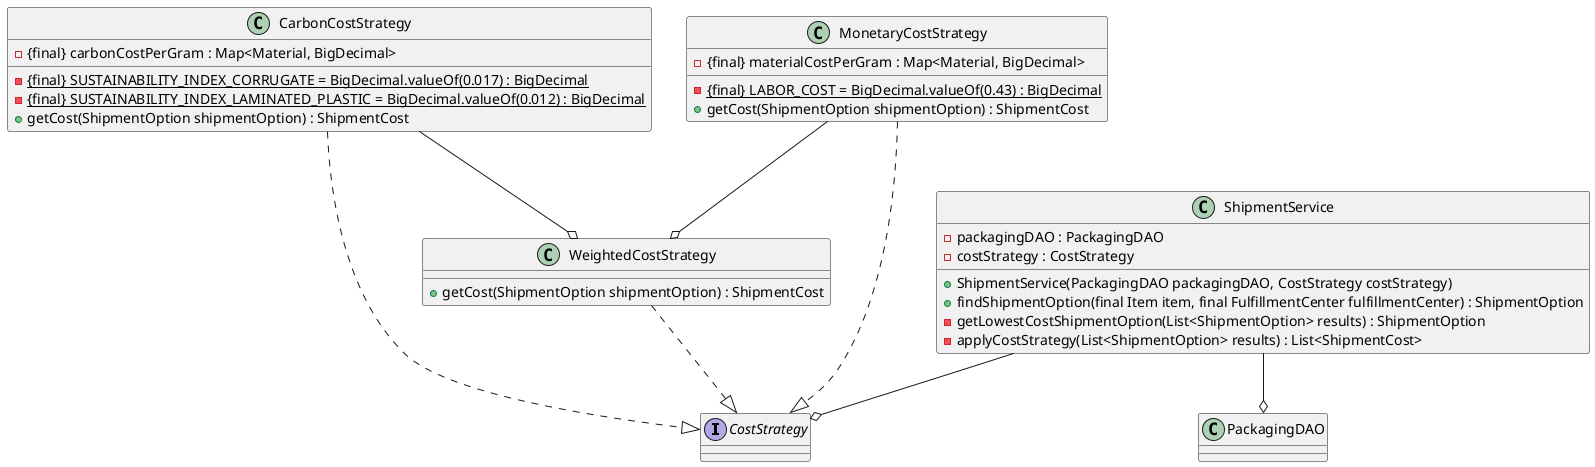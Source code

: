 @startuml
'https://plantuml.com/class-diagram

interface CostStrategy

ShipmentService --o PackagingDAO
ShipmentService --o CostStrategy
CarbonCostStrategy ..|> CostStrategy
MonetaryCostStrategy ..|> CostStrategy
WeightedCostStrategy ..|> CostStrategy
CarbonCostStrategy --o WeightedCostStrategy
MonetaryCostStrategy --o WeightedCostStrategy

class ShipmentService {
    - packagingDAO : PackagingDAO
    - costStrategy : CostStrategy

    + ShipmentService(PackagingDAO packagingDAO, CostStrategy costStrategy)
    + findShipmentOption(final Item item, final FulfillmentCenter fulfillmentCenter) : ShipmentOption
    - getLowestCostShipmentOption(List<ShipmentOption> results) : ShipmentOption
    - applyCostStrategy(List<ShipmentOption> results) : List<ShipmentCost>
}

class CarbonCostStrategy {
    - {static} {final} SUSTAINABILITY_INDEX_CORRUGATE = BigDecimal.valueOf(0.017) : BigDecimal
    - {static} {final} SUSTAINABILITY_INDEX_LAMINATED_PLASTIC = BigDecimal.valueOf(0.012) : BigDecimal
    - {final} carbonCostPerGram : Map<Material, BigDecimal>

    + getCost(ShipmentOption shipmentOption) : ShipmentCost
}

class MonetaryCostStrategy {
    - {static} {final} LABOR_COST = BigDecimal.valueOf(0.43) : BigDecimal
    - {final} materialCostPerGram : Map<Material, BigDecimal>

    + getCost(ShipmentOption shipmentOption) : ShipmentCost
}
class WeightedCostStrategy {

    + getCost(ShipmentOption shipmentOption) : ShipmentCost
}

@enduml
